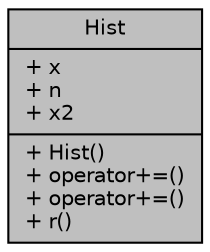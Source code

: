 digraph "Hist"
{
  edge [fontname="Helvetica",fontsize="10",labelfontname="Helvetica",labelfontsize="10"];
  node [fontname="Helvetica",fontsize="10",shape=record];
  Node1 [label="{Hist\n|+ x\l+ n\l+ x2\l|+ Hist()\l+ operator+=()\l+ operator+=()\l+ r()\l}",height=0.2,width=0.4,color="black", fillcolor="grey75", style="filled", fontcolor="black"];
}
